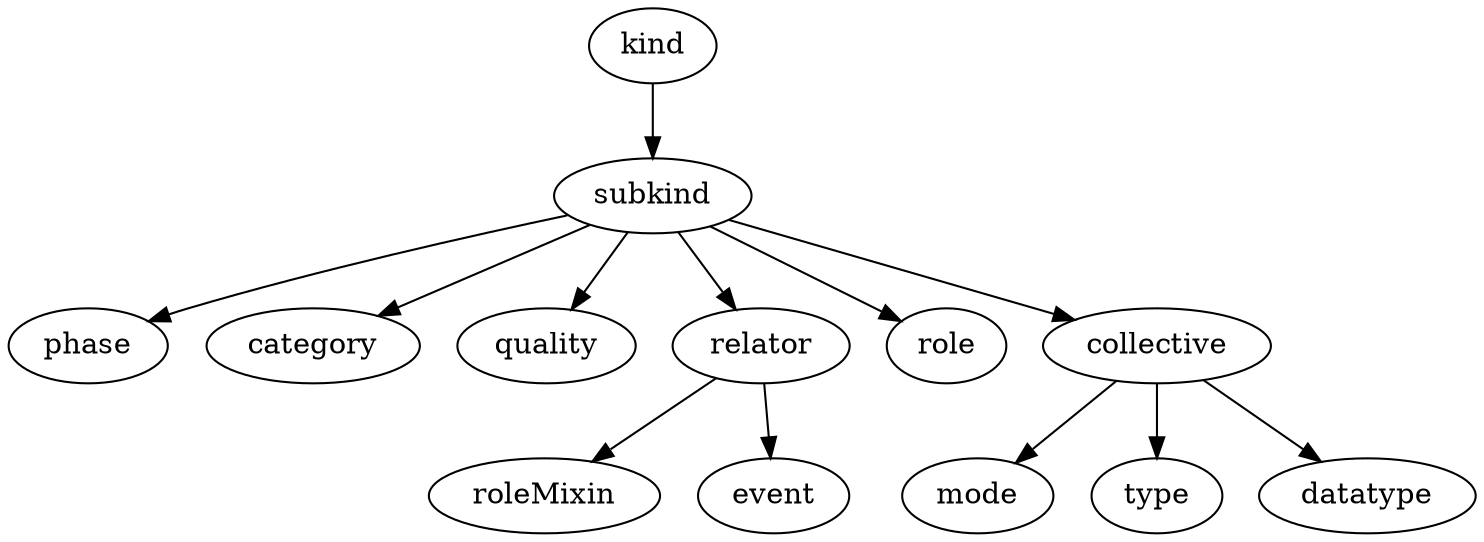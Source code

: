 strict digraph  {
kind;
subkind;
phase;
category;
quality;
relator;
role;
collective;
roleMixin;
event;
mode;
type;
datatype;
kind -> subkind;
subkind -> phase;
subkind -> category;
subkind -> quality;
subkind -> relator;
subkind -> role;
subkind -> collective;
relator -> roleMixin;
relator -> event;
collective -> mode;
collective -> type;
collective -> datatype;
}
